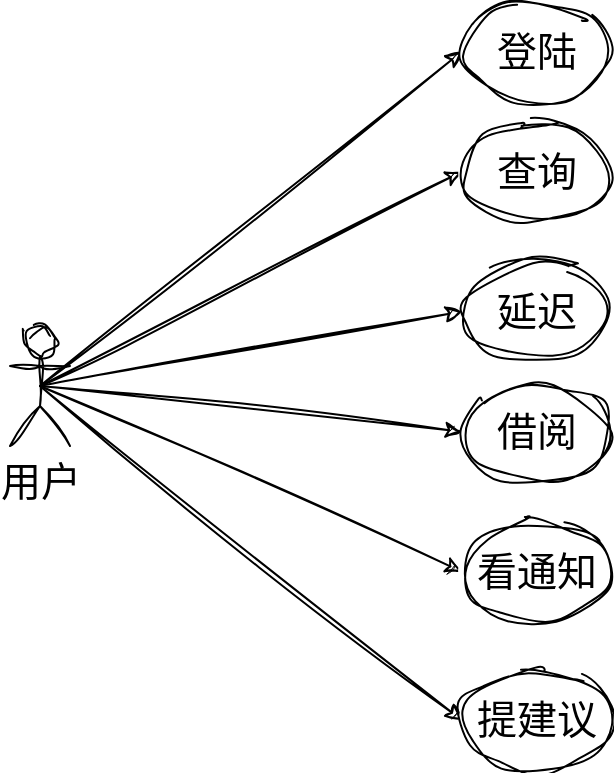 <mxfile version="22.0.8" type="github">
  <diagram name="第 1 页" id="v6khz4VdSv4FjKsVTDLu">
    <mxGraphModel dx="1122" dy="794" grid="1" gridSize="10" guides="1" tooltips="1" connect="1" arrows="1" fold="1" page="1" pageScale="1" pageWidth="827" pageHeight="1169" math="0" shadow="0">
      <root>
        <mxCell id="0" />
        <mxCell id="1" parent="0" />
        <mxCell id="6dl964QlvVrGAYY1RaLC-17" style="rounded=0;sketch=1;hachureGap=4;jiggle=2;curveFitting=1;orthogonalLoop=1;jettySize=auto;html=1;exitX=0.5;exitY=0.5;exitDx=0;exitDy=0;exitPerimeter=0;entryX=0;entryY=0.5;entryDx=0;entryDy=0;fontFamily=Architects Daughter;fontSource=https%3A%2F%2Ffonts.googleapis.com%2Fcss%3Ffamily%3DArchitects%2BDaughter;fontSize=16;" edge="1" parent="1" source="6dl964QlvVrGAYY1RaLC-1" target="6dl964QlvVrGAYY1RaLC-6">
          <mxGeometry relative="1" as="geometry" />
        </mxCell>
        <mxCell id="6dl964QlvVrGAYY1RaLC-18" style="edgeStyle=none;shape=connector;rounded=0;sketch=1;hachureGap=4;jiggle=2;curveFitting=1;orthogonalLoop=1;jettySize=auto;html=1;exitX=0.5;exitY=0.5;exitDx=0;exitDy=0;exitPerimeter=0;entryX=0;entryY=0.5;entryDx=0;entryDy=0;labelBackgroundColor=default;strokeColor=default;align=center;verticalAlign=middle;fontFamily=Architects Daughter;fontSource=https%3A%2F%2Ffonts.googleapis.com%2Fcss%3Ffamily%3DArchitects%2BDaughter;fontSize=16;fontColor=default;endArrow=classic;" edge="1" parent="1" source="6dl964QlvVrGAYY1RaLC-1" target="6dl964QlvVrGAYY1RaLC-12">
          <mxGeometry relative="1" as="geometry" />
        </mxCell>
        <mxCell id="6dl964QlvVrGAYY1RaLC-19" style="edgeStyle=none;shape=connector;rounded=0;sketch=1;hachureGap=4;jiggle=2;curveFitting=1;orthogonalLoop=1;jettySize=auto;html=1;exitX=0.5;exitY=0.5;exitDx=0;exitDy=0;exitPerimeter=0;entryX=0;entryY=0.5;entryDx=0;entryDy=0;labelBackgroundColor=default;strokeColor=default;align=center;verticalAlign=middle;fontFamily=Architects Daughter;fontSource=https%3A%2F%2Ffonts.googleapis.com%2Fcss%3Ffamily%3DArchitects%2BDaughter;fontSize=16;fontColor=default;endArrow=classic;" edge="1" parent="1" source="6dl964QlvVrGAYY1RaLC-1" target="6dl964QlvVrGAYY1RaLC-13">
          <mxGeometry relative="1" as="geometry" />
        </mxCell>
        <mxCell id="6dl964QlvVrGAYY1RaLC-20" style="edgeStyle=none;shape=connector;rounded=0;sketch=1;hachureGap=4;jiggle=2;curveFitting=1;orthogonalLoop=1;jettySize=auto;html=1;exitX=0.5;exitY=0.5;exitDx=0;exitDy=0;exitPerimeter=0;entryX=0;entryY=0.5;entryDx=0;entryDy=0;labelBackgroundColor=default;strokeColor=default;align=center;verticalAlign=middle;fontFamily=Architects Daughter;fontSource=https%3A%2F%2Ffonts.googleapis.com%2Fcss%3Ffamily%3DArchitects%2BDaughter;fontSize=16;fontColor=default;endArrow=classic;" edge="1" parent="1" source="6dl964QlvVrGAYY1RaLC-1" target="6dl964QlvVrGAYY1RaLC-14">
          <mxGeometry relative="1" as="geometry" />
        </mxCell>
        <mxCell id="6dl964QlvVrGAYY1RaLC-21" style="edgeStyle=none;shape=connector;rounded=0;sketch=1;hachureGap=4;jiggle=2;curveFitting=1;orthogonalLoop=1;jettySize=auto;html=1;exitX=0.5;exitY=0.5;exitDx=0;exitDy=0;exitPerimeter=0;entryX=0;entryY=0.5;entryDx=0;entryDy=0;labelBackgroundColor=default;strokeColor=default;align=center;verticalAlign=middle;fontFamily=Architects Daughter;fontSource=https%3A%2F%2Ffonts.googleapis.com%2Fcss%3Ffamily%3DArchitects%2BDaughter;fontSize=16;fontColor=default;endArrow=classic;" edge="1" parent="1" source="6dl964QlvVrGAYY1RaLC-1" target="6dl964QlvVrGAYY1RaLC-15">
          <mxGeometry relative="1" as="geometry" />
        </mxCell>
        <mxCell id="6dl964QlvVrGAYY1RaLC-22" style="edgeStyle=none;shape=connector;rounded=0;sketch=1;hachureGap=4;jiggle=2;curveFitting=1;orthogonalLoop=1;jettySize=auto;html=1;exitX=0.5;exitY=0.5;exitDx=0;exitDy=0;exitPerimeter=0;entryX=0;entryY=0.5;entryDx=0;entryDy=0;labelBackgroundColor=default;strokeColor=default;align=center;verticalAlign=middle;fontFamily=Architects Daughter;fontSource=https%3A%2F%2Ffonts.googleapis.com%2Fcss%3Ffamily%3DArchitects%2BDaughter;fontSize=16;fontColor=default;endArrow=classic;" edge="1" parent="1" source="6dl964QlvVrGAYY1RaLC-1" target="6dl964QlvVrGAYY1RaLC-16">
          <mxGeometry relative="1" as="geometry" />
        </mxCell>
        <mxCell id="6dl964QlvVrGAYY1RaLC-1" value="用户" style="shape=umlActor;verticalLabelPosition=bottom;verticalAlign=top;html=1;outlineConnect=0;sketch=1;hachureGap=4;jiggle=2;curveFitting=1;fontFamily=Architects Daughter;fontSource=https%3A%2F%2Ffonts.googleapis.com%2Fcss%3Ffamily%3DArchitects%2BDaughter;fontSize=20;" vertex="1" parent="1">
          <mxGeometry x="150" y="350" width="30" height="60" as="geometry" />
        </mxCell>
        <mxCell id="6dl964QlvVrGAYY1RaLC-6" value="登陆" style="ellipse;whiteSpace=wrap;html=1;sketch=1;hachureGap=4;jiggle=2;curveFitting=1;fontFamily=Architects Daughter;fontSource=https%3A%2F%2Ffonts.googleapis.com%2Fcss%3Ffamily%3DArchitects%2BDaughter;fontSize=20;" vertex="1" parent="1">
          <mxGeometry x="376" y="187.75" width="75" height="50" as="geometry" />
        </mxCell>
        <mxCell id="6dl964QlvVrGAYY1RaLC-12" value="查询" style="ellipse;whiteSpace=wrap;html=1;sketch=1;hachureGap=4;jiggle=2;curveFitting=1;fontFamily=Architects Daughter;fontSource=https%3A%2F%2Ffonts.googleapis.com%2Fcss%3Ffamily%3DArchitects%2BDaughter;fontSize=20;" vertex="1" parent="1">
          <mxGeometry x="376" y="247.75" width="75" height="50" as="geometry" />
        </mxCell>
        <mxCell id="6dl964QlvVrGAYY1RaLC-13" value="延迟" style="ellipse;whiteSpace=wrap;html=1;sketch=1;hachureGap=4;jiggle=2;curveFitting=1;fontFamily=Architects Daughter;fontSource=https%3A%2F%2Ffonts.googleapis.com%2Fcss%3Ffamily%3DArchitects%2BDaughter;fontSize=20;" vertex="1" parent="1">
          <mxGeometry x="376" y="317.75" width="75" height="50" as="geometry" />
        </mxCell>
        <mxCell id="6dl964QlvVrGAYY1RaLC-14" value="借阅" style="ellipse;whiteSpace=wrap;html=1;sketch=1;hachureGap=4;jiggle=2;curveFitting=1;fontFamily=Architects Daughter;fontSource=https%3A%2F%2Ffonts.googleapis.com%2Fcss%3Ffamily%3DArchitects%2BDaughter;fontSize=20;" vertex="1" parent="1">
          <mxGeometry x="376" y="377.75" width="75" height="50" as="geometry" />
        </mxCell>
        <mxCell id="6dl964QlvVrGAYY1RaLC-15" value="看通知" style="ellipse;whiteSpace=wrap;html=1;sketch=1;hachureGap=4;jiggle=2;curveFitting=1;fontFamily=Architects Daughter;fontSource=https%3A%2F%2Ffonts.googleapis.com%2Fcss%3Ffamily%3DArchitects%2BDaughter;fontSize=20;" vertex="1" parent="1">
          <mxGeometry x="376" y="447.75" width="75" height="50" as="geometry" />
        </mxCell>
        <mxCell id="6dl964QlvVrGAYY1RaLC-16" value="提建议" style="ellipse;whiteSpace=wrap;html=1;sketch=1;hachureGap=4;jiggle=2;curveFitting=1;fontFamily=Architects Daughter;fontSource=https%3A%2F%2Ffonts.googleapis.com%2Fcss%3Ffamily%3DArchitects%2BDaughter;fontSize=20;" vertex="1" parent="1">
          <mxGeometry x="376" y="522.25" width="75" height="50" as="geometry" />
        </mxCell>
      </root>
    </mxGraphModel>
  </diagram>
</mxfile>
